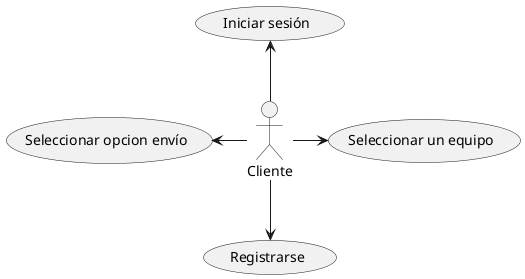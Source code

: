 @startuml

actor Cliente as cliente

usecase "Seleccionar un equipo" as seleccionarEquipo
cliente-right-> seleccionarEquipo

usecase "Seleccionar opcion envío" as sleccionarEnvio
cliente -left-> sleccionarEnvio

usecase "Registrarse" as registrarse
cliente-down-> registrarse

usecase "Iniciar sesión" as iniciarSesion
cliente -up-> iniciarSesion

@enduml
